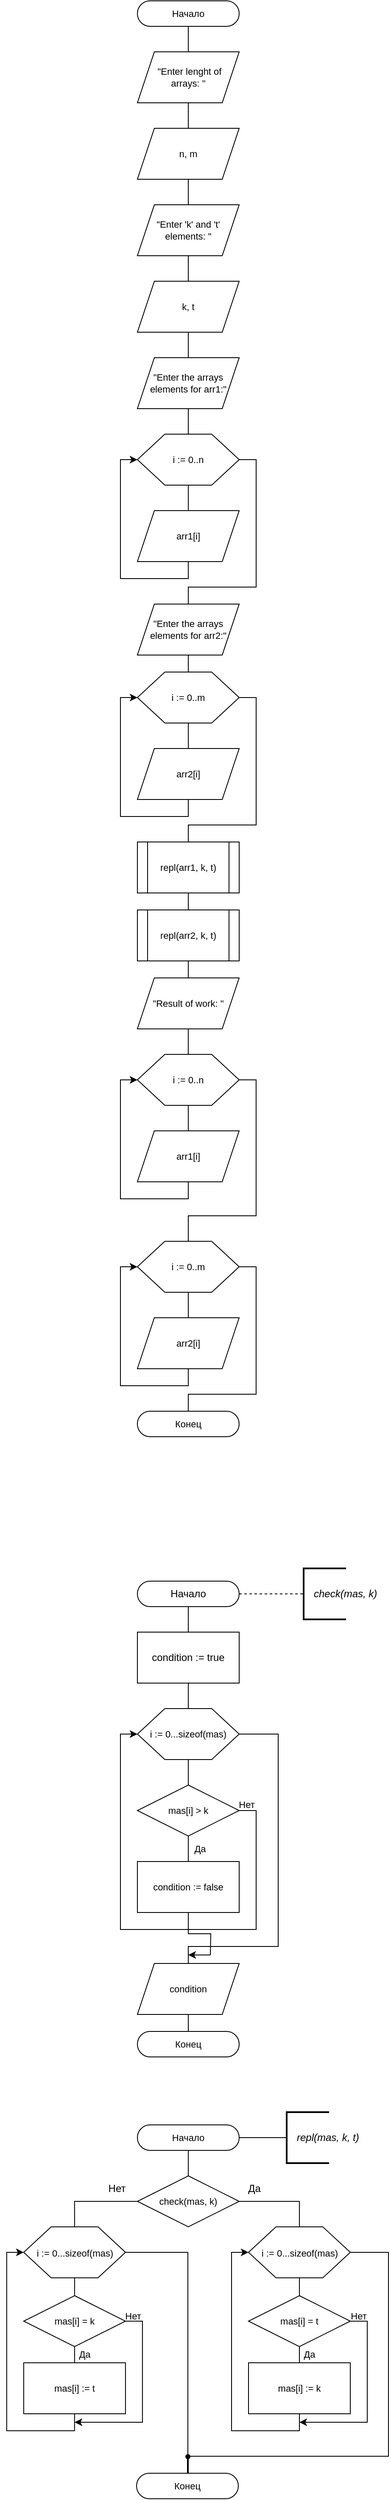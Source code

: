 <mxfile version="21.7.5" type="device">
  <diagram name="Страница — 1" id="Ix5shtWMHeWJ00N7MdSp">
    <mxGraphModel dx="2422" dy="-27" grid="1" gridSize="10" guides="1" tooltips="1" connect="1" arrows="1" fold="1" page="1" pageScale="1" pageWidth="827" pageHeight="1169" math="0" shadow="0">
      <root>
        <mxCell id="0" />
        <mxCell id="1" parent="0" />
        <mxCell id="z_stcrGyVzl1XkH-hhWS-84" style="edgeStyle=orthogonalEdgeStyle;shape=connector;rounded=0;orthogonalLoop=1;jettySize=auto;html=1;exitX=0.5;exitY=1;exitDx=0;exitDy=0;entryX=0.5;entryY=0;entryDx=0;entryDy=0;labelBackgroundColor=default;strokeColor=default;fontFamily=Helvetica;fontSize=11;fontColor=default;endArrow=none;endFill=0;" parent="1" source="z_stcrGyVzl1XkH-hhWS-82" target="z_stcrGyVzl1XkH-hhWS-83" edge="1">
          <mxGeometry relative="1" as="geometry" />
        </mxCell>
        <mxCell id="z_stcrGyVzl1XkH-hhWS-82" value="Начало" style="rounded=1;whiteSpace=wrap;html=1;arcSize=50;fontFamily=Helvetica;fontSize=11;fontColor=default;" parent="1" vertex="1">
          <mxGeometry x="354" y="1330" width="120" height="30" as="geometry" />
        </mxCell>
        <mxCell id="z_stcrGyVzl1XkH-hhWS-86" style="edgeStyle=orthogonalEdgeStyle;shape=connector;rounded=0;orthogonalLoop=1;jettySize=auto;html=1;exitX=0.5;exitY=1;exitDx=0;exitDy=0;entryX=0.5;entryY=0;entryDx=0;entryDy=0;labelBackgroundColor=default;strokeColor=default;fontFamily=Helvetica;fontSize=11;fontColor=default;endArrow=none;endFill=0;" parent="1" source="z_stcrGyVzl1XkH-hhWS-83" target="z_stcrGyVzl1XkH-hhWS-85" edge="1">
          <mxGeometry relative="1" as="geometry" />
        </mxCell>
        <mxCell id="z_stcrGyVzl1XkH-hhWS-83" value="&quot;Enter lenght of arrays: &quot;&amp;nbsp;" style="shape=parallelogram;perimeter=parallelogramPerimeter;whiteSpace=wrap;html=1;fixedSize=1;fontFamily=Helvetica;fontSize=11;fontColor=default;spacingLeft=15;spacingRight=12;" parent="1" vertex="1">
          <mxGeometry x="354" y="1390" width="120" height="60" as="geometry" />
        </mxCell>
        <mxCell id="z_stcrGyVzl1XkH-hhWS-88" style="edgeStyle=orthogonalEdgeStyle;shape=connector;rounded=0;orthogonalLoop=1;jettySize=auto;html=1;exitX=0.5;exitY=1;exitDx=0;exitDy=0;entryX=0.5;entryY=0;entryDx=0;entryDy=0;labelBackgroundColor=default;strokeColor=default;fontFamily=Helvetica;fontSize=11;fontColor=default;endArrow=none;endFill=0;" parent="1" source="z_stcrGyVzl1XkH-hhWS-85" target="z_stcrGyVzl1XkH-hhWS-87" edge="1">
          <mxGeometry relative="1" as="geometry" />
        </mxCell>
        <mxCell id="z_stcrGyVzl1XkH-hhWS-85" value="n, m" style="shape=parallelogram;perimeter=parallelogramPerimeter;whiteSpace=wrap;html=1;fixedSize=1;fontFamily=Helvetica;fontSize=11;fontColor=default;" parent="1" vertex="1">
          <mxGeometry x="354" y="1480" width="120" height="60" as="geometry" />
        </mxCell>
        <mxCell id="z_stcrGyVzl1XkH-hhWS-90" style="edgeStyle=orthogonalEdgeStyle;shape=connector;rounded=0;orthogonalLoop=1;jettySize=auto;html=1;exitX=0.5;exitY=1;exitDx=0;exitDy=0;entryX=0.5;entryY=0;entryDx=0;entryDy=0;labelBackgroundColor=default;strokeColor=default;fontFamily=Helvetica;fontSize=11;fontColor=default;endArrow=none;endFill=0;" parent="1" source="z_stcrGyVzl1XkH-hhWS-87" target="z_stcrGyVzl1XkH-hhWS-89" edge="1">
          <mxGeometry relative="1" as="geometry" />
        </mxCell>
        <mxCell id="z_stcrGyVzl1XkH-hhWS-87" value="&quot;Enter &#39;k&#39; and &#39;t&#39; elements: &quot;" style="shape=parallelogram;perimeter=parallelogramPerimeter;whiteSpace=wrap;html=1;fixedSize=1;fontFamily=Helvetica;fontSize=11;fontColor=default;" parent="1" vertex="1">
          <mxGeometry x="354" y="1570" width="120" height="60" as="geometry" />
        </mxCell>
        <mxCell id="z_stcrGyVzl1XkH-hhWS-92" style="edgeStyle=orthogonalEdgeStyle;shape=connector;rounded=0;orthogonalLoop=1;jettySize=auto;html=1;exitX=0.5;exitY=1;exitDx=0;exitDy=0;entryX=0.5;entryY=0;entryDx=0;entryDy=0;labelBackgroundColor=default;strokeColor=default;fontFamily=Helvetica;fontSize=11;fontColor=default;endArrow=none;endFill=0;" parent="1" source="z_stcrGyVzl1XkH-hhWS-89" target="z_stcrGyVzl1XkH-hhWS-91" edge="1">
          <mxGeometry relative="1" as="geometry" />
        </mxCell>
        <mxCell id="z_stcrGyVzl1XkH-hhWS-89" value="k, t" style="shape=parallelogram;perimeter=parallelogramPerimeter;whiteSpace=wrap;html=1;fixedSize=1;fontFamily=Helvetica;fontSize=11;fontColor=default;" parent="1" vertex="1">
          <mxGeometry x="354" y="1660" width="120" height="60" as="geometry" />
        </mxCell>
        <mxCell id="z_stcrGyVzl1XkH-hhWS-97" style="edgeStyle=orthogonalEdgeStyle;shape=connector;rounded=0;orthogonalLoop=1;jettySize=auto;html=1;exitX=0.5;exitY=1;exitDx=0;exitDy=0;entryX=0.5;entryY=0;entryDx=0;entryDy=0;labelBackgroundColor=default;strokeColor=default;fontFamily=Helvetica;fontSize=11;fontColor=default;endArrow=none;endFill=0;" parent="1" source="z_stcrGyVzl1XkH-hhWS-91" target="z_stcrGyVzl1XkH-hhWS-95" edge="1">
          <mxGeometry relative="1" as="geometry" />
        </mxCell>
        <mxCell id="z_stcrGyVzl1XkH-hhWS-91" value="&quot;Enter the arrays elements for arr1:&quot;" style="shape=parallelogram;perimeter=parallelogramPerimeter;whiteSpace=wrap;html=1;fixedSize=1;fontFamily=Helvetica;fontSize=11;fontColor=default;" parent="1" vertex="1">
          <mxGeometry x="354" y="1750" width="120" height="60" as="geometry" />
        </mxCell>
        <mxCell id="z_stcrGyVzl1XkH-hhWS-98" style="edgeStyle=orthogonalEdgeStyle;shape=connector;rounded=0;orthogonalLoop=1;jettySize=auto;html=1;exitX=0.5;exitY=1;exitDx=0;exitDy=0;labelBackgroundColor=default;strokeColor=default;fontFamily=Helvetica;fontSize=11;fontColor=default;endArrow=none;endFill=0;" parent="1" source="z_stcrGyVzl1XkH-hhWS-95" edge="1">
          <mxGeometry relative="1" as="geometry">
            <mxPoint x="414.095" y="1930" as="targetPoint" />
          </mxGeometry>
        </mxCell>
        <mxCell id="z_stcrGyVzl1XkH-hhWS-102" style="edgeStyle=orthogonalEdgeStyle;shape=connector;rounded=0;orthogonalLoop=1;jettySize=auto;html=1;exitX=1;exitY=0.5;exitDx=0;exitDy=0;entryX=0.5;entryY=0;entryDx=0;entryDy=0;labelBackgroundColor=default;strokeColor=default;fontFamily=Helvetica;fontSize=11;fontColor=default;endArrow=none;endFill=0;" parent="1" source="z_stcrGyVzl1XkH-hhWS-95" target="z_stcrGyVzl1XkH-hhWS-101" edge="1">
          <mxGeometry relative="1" as="geometry">
            <Array as="points">
              <mxPoint x="494" y="1870" />
              <mxPoint x="494" y="2020" />
              <mxPoint x="414" y="2020" />
            </Array>
          </mxGeometry>
        </mxCell>
        <mxCell id="z_stcrGyVzl1XkH-hhWS-95" value="" style="verticalLabelPosition=bottom;verticalAlign=top;html=1;shape=hexagon;perimeter=hexagonPerimeter2;arcSize=6;size=0.27;fontFamily=Helvetica;fontSize=11;fontColor=default;" parent="1" vertex="1">
          <mxGeometry x="354" y="1840" width="120" height="60" as="geometry" />
        </mxCell>
        <mxCell id="z_stcrGyVzl1XkH-hhWS-96" value="i := 0..n" style="text;html=1;strokeColor=none;fillColor=none;align=center;verticalAlign=middle;whiteSpace=wrap;rounded=0;fontSize=11;fontFamily=Helvetica;fontColor=default;" parent="1" vertex="1">
          <mxGeometry x="384" y="1855" width="60" height="30" as="geometry" />
        </mxCell>
        <mxCell id="z_stcrGyVzl1XkH-hhWS-100" style="edgeStyle=orthogonalEdgeStyle;shape=connector;rounded=0;orthogonalLoop=1;jettySize=auto;html=1;exitX=0.5;exitY=1;exitDx=0;exitDy=0;entryX=0;entryY=0.5;entryDx=0;entryDy=0;labelBackgroundColor=default;strokeColor=default;fontFamily=Helvetica;fontSize=11;fontColor=default;endArrow=classic;endFill=1;" parent="1" source="z_stcrGyVzl1XkH-hhWS-99" target="z_stcrGyVzl1XkH-hhWS-95" edge="1">
          <mxGeometry relative="1" as="geometry" />
        </mxCell>
        <mxCell id="z_stcrGyVzl1XkH-hhWS-99" value="arr1[i]" style="shape=parallelogram;perimeter=parallelogramPerimeter;whiteSpace=wrap;html=1;fixedSize=1;fontFamily=Helvetica;fontSize=11;fontColor=default;" parent="1" vertex="1">
          <mxGeometry x="354" y="1930" width="120" height="60" as="geometry" />
        </mxCell>
        <mxCell id="z_stcrGyVzl1XkH-hhWS-109" style="edgeStyle=orthogonalEdgeStyle;shape=connector;rounded=0;orthogonalLoop=1;jettySize=auto;html=1;exitX=0.5;exitY=1;exitDx=0;exitDy=0;entryX=0.5;entryY=0;entryDx=0;entryDy=0;labelBackgroundColor=default;strokeColor=default;fontFamily=Helvetica;fontSize=11;fontColor=default;endArrow=none;endFill=0;" parent="1" source="z_stcrGyVzl1XkH-hhWS-101" target="z_stcrGyVzl1XkH-hhWS-104" edge="1">
          <mxGeometry relative="1" as="geometry" />
        </mxCell>
        <mxCell id="z_stcrGyVzl1XkH-hhWS-101" value="&quot;Enter the arrays elements for arr2:&quot;" style="shape=parallelogram;perimeter=parallelogramPerimeter;whiteSpace=wrap;html=1;fixedSize=1;fontFamily=Helvetica;fontSize=11;fontColor=default;" parent="1" vertex="1">
          <mxGeometry x="354" y="2040" width="120" height="60" as="geometry" />
        </mxCell>
        <mxCell id="z_stcrGyVzl1XkH-hhWS-103" style="edgeStyle=orthogonalEdgeStyle;shape=connector;rounded=0;orthogonalLoop=1;jettySize=auto;html=1;exitX=0.5;exitY=1;exitDx=0;exitDy=0;labelBackgroundColor=default;strokeColor=default;fontFamily=Helvetica;fontSize=11;fontColor=default;endArrow=none;endFill=0;" parent="1" source="z_stcrGyVzl1XkH-hhWS-104" edge="1">
          <mxGeometry relative="1" as="geometry">
            <mxPoint x="414.095" y="2210" as="targetPoint" />
          </mxGeometry>
        </mxCell>
        <mxCell id="z_stcrGyVzl1XkH-hhWS-111" style="edgeStyle=orthogonalEdgeStyle;shape=connector;rounded=0;orthogonalLoop=1;jettySize=auto;html=1;exitX=1;exitY=0.5;exitDx=0;exitDy=0;entryX=0.5;entryY=0;entryDx=0;entryDy=0;labelBackgroundColor=default;strokeColor=default;fontFamily=Helvetica;fontSize=11;fontColor=default;endArrow=none;endFill=0;" parent="1" source="z_stcrGyVzl1XkH-hhWS-104" target="z_stcrGyVzl1XkH-hhWS-110" edge="1">
          <mxGeometry relative="1" as="geometry">
            <Array as="points">
              <mxPoint x="494" y="2150" />
              <mxPoint x="494" y="2300" />
              <mxPoint x="414" y="2300" />
            </Array>
          </mxGeometry>
        </mxCell>
        <mxCell id="z_stcrGyVzl1XkH-hhWS-104" value="" style="verticalLabelPosition=bottom;verticalAlign=top;html=1;shape=hexagon;perimeter=hexagonPerimeter2;arcSize=6;size=0.27;fontFamily=Helvetica;fontSize=11;fontColor=default;" parent="1" vertex="1">
          <mxGeometry x="354" y="2120" width="120" height="60" as="geometry" />
        </mxCell>
        <mxCell id="z_stcrGyVzl1XkH-hhWS-105" value="i := 0..m" style="text;html=1;strokeColor=none;fillColor=none;align=center;verticalAlign=middle;whiteSpace=wrap;rounded=0;fontSize=11;fontFamily=Helvetica;fontColor=default;" parent="1" vertex="1">
          <mxGeometry x="384" y="2135" width="60" height="30" as="geometry" />
        </mxCell>
        <mxCell id="z_stcrGyVzl1XkH-hhWS-106" style="edgeStyle=orthogonalEdgeStyle;shape=connector;rounded=0;orthogonalLoop=1;jettySize=auto;html=1;exitX=0.5;exitY=1;exitDx=0;exitDy=0;entryX=0;entryY=0.5;entryDx=0;entryDy=0;labelBackgroundColor=default;strokeColor=default;fontFamily=Helvetica;fontSize=11;fontColor=default;endArrow=classic;endFill=1;" parent="1" source="z_stcrGyVzl1XkH-hhWS-107" target="z_stcrGyVzl1XkH-hhWS-104" edge="1">
          <mxGeometry relative="1" as="geometry" />
        </mxCell>
        <mxCell id="z_stcrGyVzl1XkH-hhWS-107" value="arr2[i]" style="shape=parallelogram;perimeter=parallelogramPerimeter;whiteSpace=wrap;html=1;fixedSize=1;fontFamily=Helvetica;fontSize=11;fontColor=default;" parent="1" vertex="1">
          <mxGeometry x="354" y="2210" width="120" height="60" as="geometry" />
        </mxCell>
        <mxCell id="CgERSL1YGSRh4l4_7qoC-62" style="edgeStyle=orthogonalEdgeStyle;shape=connector;rounded=0;orthogonalLoop=1;jettySize=auto;html=1;exitX=0.5;exitY=1;exitDx=0;exitDy=0;entryX=0.5;entryY=0;entryDx=0;entryDy=0;labelBackgroundColor=default;strokeColor=default;fontFamily=Helvetica;fontSize=11;fontColor=default;endArrow=none;endFill=0;" parent="1" source="z_stcrGyVzl1XkH-hhWS-110" target="CgERSL1YGSRh4l4_7qoC-61" edge="1">
          <mxGeometry relative="1" as="geometry" />
        </mxCell>
        <mxCell id="z_stcrGyVzl1XkH-hhWS-110" value="repl(arr1, k, t)" style="shape=process;whiteSpace=wrap;html=1;backgroundOutline=1;fontFamily=Helvetica;fontSize=11;fontColor=default;" parent="1" vertex="1">
          <mxGeometry x="354" y="2320" width="120" height="60" as="geometry" />
        </mxCell>
        <mxCell id="z_stcrGyVzl1XkH-hhWS-133" style="edgeStyle=orthogonalEdgeStyle;shape=connector;rounded=0;orthogonalLoop=1;jettySize=auto;html=1;exitX=0.5;exitY=1;exitDx=0;exitDy=0;entryX=0.5;entryY=0;entryDx=0;entryDy=0;labelBackgroundColor=default;strokeColor=default;fontFamily=Helvetica;fontSize=11;fontColor=default;endArrow=none;endFill=0;" parent="1" source="z_stcrGyVzl1XkH-hhWS-112" target="z_stcrGyVzl1XkH-hhWS-129" edge="1">
          <mxGeometry relative="1" as="geometry" />
        </mxCell>
        <mxCell id="z_stcrGyVzl1XkH-hhWS-112" value="&quot;Result of work: &quot;" style="shape=parallelogram;perimeter=parallelogramPerimeter;whiteSpace=wrap;html=1;fixedSize=1;fontFamily=Helvetica;fontSize=11;fontColor=default;" parent="1" vertex="1">
          <mxGeometry x="353.96" y="2480" width="120" height="60" as="geometry" />
        </mxCell>
        <mxCell id="z_stcrGyVzl1XkH-hhWS-128" style="edgeStyle=orthogonalEdgeStyle;shape=connector;rounded=0;orthogonalLoop=1;jettySize=auto;html=1;exitX=0.5;exitY=1;exitDx=0;exitDy=0;labelBackgroundColor=default;strokeColor=default;fontFamily=Helvetica;fontSize=11;fontColor=default;endArrow=none;endFill=0;" parent="1" source="z_stcrGyVzl1XkH-hhWS-129" edge="1">
          <mxGeometry relative="1" as="geometry">
            <mxPoint x="414.055" y="2660" as="targetPoint" />
          </mxGeometry>
        </mxCell>
        <mxCell id="z_stcrGyVzl1XkH-hhWS-139" style="edgeStyle=orthogonalEdgeStyle;shape=connector;rounded=0;orthogonalLoop=1;jettySize=auto;html=1;exitX=1;exitY=0.5;exitDx=0;exitDy=0;entryX=0.5;entryY=0;entryDx=0;entryDy=0;labelBackgroundColor=default;strokeColor=default;fontFamily=Helvetica;fontSize=11;fontColor=default;endArrow=none;endFill=0;" parent="1" source="z_stcrGyVzl1XkH-hhWS-129" target="z_stcrGyVzl1XkH-hhWS-135" edge="1">
          <mxGeometry relative="1" as="geometry">
            <Array as="points">
              <mxPoint x="493.96" y="2600" />
              <mxPoint x="493.96" y="2760" />
              <mxPoint x="413.96" y="2760" />
            </Array>
          </mxGeometry>
        </mxCell>
        <mxCell id="z_stcrGyVzl1XkH-hhWS-129" value="" style="verticalLabelPosition=bottom;verticalAlign=top;html=1;shape=hexagon;perimeter=hexagonPerimeter2;arcSize=6;size=0.27;fontFamily=Helvetica;fontSize=11;fontColor=default;" parent="1" vertex="1">
          <mxGeometry x="353.96" y="2570" width="120" height="60" as="geometry" />
        </mxCell>
        <mxCell id="z_stcrGyVzl1XkH-hhWS-130" value="i := 0..n" style="text;html=1;strokeColor=none;fillColor=none;align=center;verticalAlign=middle;whiteSpace=wrap;rounded=0;fontSize=11;fontFamily=Helvetica;fontColor=default;" parent="1" vertex="1">
          <mxGeometry x="383.96" y="2585" width="60" height="30" as="geometry" />
        </mxCell>
        <mxCell id="z_stcrGyVzl1XkH-hhWS-131" style="edgeStyle=orthogonalEdgeStyle;shape=connector;rounded=0;orthogonalLoop=1;jettySize=auto;html=1;exitX=0.5;exitY=1;exitDx=0;exitDy=0;entryX=0;entryY=0.5;entryDx=0;entryDy=0;labelBackgroundColor=default;strokeColor=default;fontFamily=Helvetica;fontSize=11;fontColor=default;endArrow=classic;endFill=1;" parent="1" source="z_stcrGyVzl1XkH-hhWS-132" target="z_stcrGyVzl1XkH-hhWS-129" edge="1">
          <mxGeometry relative="1" as="geometry" />
        </mxCell>
        <mxCell id="z_stcrGyVzl1XkH-hhWS-132" value="arr1[i]" style="shape=parallelogram;perimeter=parallelogramPerimeter;whiteSpace=wrap;html=1;fixedSize=1;fontFamily=Helvetica;fontSize=11;fontColor=default;" parent="1" vertex="1">
          <mxGeometry x="353.96" y="2660" width="120" height="60" as="geometry" />
        </mxCell>
        <mxCell id="z_stcrGyVzl1XkH-hhWS-134" style="edgeStyle=orthogonalEdgeStyle;shape=connector;rounded=0;orthogonalLoop=1;jettySize=auto;html=1;exitX=0.5;exitY=1;exitDx=0;exitDy=0;labelBackgroundColor=default;strokeColor=default;fontFamily=Helvetica;fontSize=11;fontColor=default;endArrow=none;endFill=0;" parent="1" source="z_stcrGyVzl1XkH-hhWS-135" edge="1">
          <mxGeometry relative="1" as="geometry">
            <mxPoint x="414.055" y="2880" as="targetPoint" />
          </mxGeometry>
        </mxCell>
        <mxCell id="z_stcrGyVzl1XkH-hhWS-141" style="edgeStyle=orthogonalEdgeStyle;shape=connector;rounded=0;orthogonalLoop=1;jettySize=auto;html=1;exitX=1;exitY=0.5;exitDx=0;exitDy=0;entryX=0.5;entryY=0;entryDx=0;entryDy=0;labelBackgroundColor=default;strokeColor=default;fontFamily=Helvetica;fontSize=11;fontColor=default;endArrow=none;endFill=0;" parent="1" source="z_stcrGyVzl1XkH-hhWS-135" target="z_stcrGyVzl1XkH-hhWS-140" edge="1">
          <mxGeometry relative="1" as="geometry">
            <Array as="points">
              <mxPoint x="493.96" y="2820" />
              <mxPoint x="493.96" y="2970" />
              <mxPoint x="413.96" y="2970" />
            </Array>
          </mxGeometry>
        </mxCell>
        <mxCell id="z_stcrGyVzl1XkH-hhWS-135" value="" style="verticalLabelPosition=bottom;verticalAlign=top;html=1;shape=hexagon;perimeter=hexagonPerimeter2;arcSize=6;size=0.27;fontFamily=Helvetica;fontSize=11;fontColor=default;" parent="1" vertex="1">
          <mxGeometry x="353.96" y="2790" width="120" height="60" as="geometry" />
        </mxCell>
        <mxCell id="z_stcrGyVzl1XkH-hhWS-136" value="i := 0..m" style="text;html=1;strokeColor=none;fillColor=none;align=center;verticalAlign=middle;whiteSpace=wrap;rounded=0;fontSize=11;fontFamily=Helvetica;fontColor=default;" parent="1" vertex="1">
          <mxGeometry x="383.96" y="2805" width="60" height="30" as="geometry" />
        </mxCell>
        <mxCell id="z_stcrGyVzl1XkH-hhWS-137" style="edgeStyle=orthogonalEdgeStyle;shape=connector;rounded=0;orthogonalLoop=1;jettySize=auto;html=1;exitX=0.5;exitY=1;exitDx=0;exitDy=0;entryX=0;entryY=0.5;entryDx=0;entryDy=0;labelBackgroundColor=default;strokeColor=default;fontFamily=Helvetica;fontSize=11;fontColor=default;endArrow=classic;endFill=1;" parent="1" source="z_stcrGyVzl1XkH-hhWS-138" target="z_stcrGyVzl1XkH-hhWS-135" edge="1">
          <mxGeometry relative="1" as="geometry" />
        </mxCell>
        <mxCell id="z_stcrGyVzl1XkH-hhWS-138" value="arr2[i]" style="shape=parallelogram;perimeter=parallelogramPerimeter;whiteSpace=wrap;html=1;fixedSize=1;fontFamily=Helvetica;fontSize=11;fontColor=default;" parent="1" vertex="1">
          <mxGeometry x="353.96" y="2880" width="120" height="60" as="geometry" />
        </mxCell>
        <mxCell id="z_stcrGyVzl1XkH-hhWS-140" value="Конец" style="rounded=1;whiteSpace=wrap;html=1;arcSize=50;fontFamily=Helvetica;fontSize=11;fontColor=default;" parent="1" vertex="1">
          <mxGeometry x="353.96" y="2990" width="120" height="30" as="geometry" />
        </mxCell>
        <mxCell id="CgERSL1YGSRh4l4_7qoC-5" style="edgeStyle=orthogonalEdgeStyle;rounded=0;orthogonalLoop=1;jettySize=auto;html=1;exitX=1;exitY=0.5;exitDx=0;exitDy=0;entryX=0;entryY=0.5;entryDx=0;entryDy=0;entryPerimeter=0;endArrow=none;endFill=0;dashed=1;" parent="1" source="CgERSL1YGSRh4l4_7qoC-1" target="CgERSL1YGSRh4l4_7qoC-3" edge="1">
          <mxGeometry relative="1" as="geometry" />
        </mxCell>
        <mxCell id="CgERSL1YGSRh4l4_7qoC-9" style="edgeStyle=orthogonalEdgeStyle;rounded=0;orthogonalLoop=1;jettySize=auto;html=1;exitX=0.5;exitY=1;exitDx=0;exitDy=0;entryX=0.5;entryY=0;entryDx=0;entryDy=0;endArrow=none;endFill=0;" parent="1" source="CgERSL1YGSRh4l4_7qoC-1" target="CgERSL1YGSRh4l4_7qoC-8" edge="1">
          <mxGeometry relative="1" as="geometry" />
        </mxCell>
        <mxCell id="CgERSL1YGSRh4l4_7qoC-1" value="Начало" style="rounded=1;whiteSpace=wrap;html=1;arcSize=50;" parent="1" vertex="1">
          <mxGeometry x="354" y="3190" width="120" height="30" as="geometry" />
        </mxCell>
        <mxCell id="CgERSL1YGSRh4l4_7qoC-3" value="&lt;p style=&quot;text-indent: 36pt;&quot; class=&quot;MsoNormal&quot;&gt;&lt;i&gt;check(mas, k)&lt;/i&gt;&lt;/p&gt;" style="strokeWidth=2;html=1;shape=mxgraph.flowchart.annotation_1;align=left;pointerEvents=1;spacingLeft=-38;" parent="1" vertex="1">
          <mxGeometry x="550" y="3175" width="50" height="60" as="geometry" />
        </mxCell>
        <mxCell id="CgERSL1YGSRh4l4_7qoC-12" style="edgeStyle=orthogonalEdgeStyle;shape=connector;rounded=0;orthogonalLoop=1;jettySize=auto;html=1;exitX=0.5;exitY=1;exitDx=0;exitDy=0;entryX=0.5;entryY=0;entryDx=0;entryDy=0;labelBackgroundColor=default;strokeColor=default;fontFamily=Helvetica;fontSize=11;fontColor=default;endArrow=none;endFill=0;" parent="1" source="CgERSL1YGSRh4l4_7qoC-8" target="CgERSL1YGSRh4l4_7qoC-11" edge="1">
          <mxGeometry relative="1" as="geometry" />
        </mxCell>
        <mxCell id="CgERSL1YGSRh4l4_7qoC-8" value="condition := true" style="rounded=0;whiteSpace=wrap;html=1;" parent="1" vertex="1">
          <mxGeometry x="354" y="3250" width="120" height="60" as="geometry" />
        </mxCell>
        <mxCell id="CgERSL1YGSRh4l4_7qoC-15" style="edgeStyle=orthogonalEdgeStyle;shape=connector;rounded=0;orthogonalLoop=1;jettySize=auto;html=1;exitX=0.5;exitY=1;exitDx=0;exitDy=0;entryX=0.5;entryY=0;entryDx=0;entryDy=0;labelBackgroundColor=default;strokeColor=default;fontFamily=Helvetica;fontSize=11;fontColor=default;endArrow=none;endFill=0;" parent="1" source="CgERSL1YGSRh4l4_7qoC-11" target="CgERSL1YGSRh4l4_7qoC-14" edge="1">
          <mxGeometry relative="1" as="geometry" />
        </mxCell>
        <mxCell id="CgERSL1YGSRh4l4_7qoC-22" style="edgeStyle=orthogonalEdgeStyle;shape=connector;rounded=0;orthogonalLoop=1;jettySize=auto;html=1;exitX=1;exitY=0.5;exitDx=0;exitDy=0;entryX=0.5;entryY=0;entryDx=0;entryDy=0;labelBackgroundColor=default;strokeColor=default;fontFamily=Helvetica;fontSize=11;fontColor=default;endArrow=none;endFill=0;" parent="1" source="CgERSL1YGSRh4l4_7qoC-11" target="CgERSL1YGSRh4l4_7qoC-21" edge="1">
          <mxGeometry relative="1" as="geometry">
            <Array as="points">
              <mxPoint x="520" y="3370" />
              <mxPoint x="520" y="3620" />
              <mxPoint x="414" y="3620" />
            </Array>
          </mxGeometry>
        </mxCell>
        <mxCell id="CgERSL1YGSRh4l4_7qoC-11" value="" style="verticalLabelPosition=bottom;verticalAlign=top;html=1;shape=hexagon;perimeter=hexagonPerimeter2;arcSize=6;size=0.27;fontFamily=Helvetica;fontSize=11;fontColor=default;" parent="1" vertex="1">
          <mxGeometry x="354" y="3340" width="120" height="60" as="geometry" />
        </mxCell>
        <mxCell id="CgERSL1YGSRh4l4_7qoC-13" value="i := 0...sizeof(mas)" style="text;html=1;strokeColor=none;fillColor=none;align=center;verticalAlign=middle;whiteSpace=wrap;rounded=0;fontSize=11;fontFamily=Helvetica;fontColor=default;" parent="1" vertex="1">
          <mxGeometry x="366" y="3355" width="96" height="30" as="geometry" />
        </mxCell>
        <mxCell id="CgERSL1YGSRh4l4_7qoC-17" style="edgeStyle=orthogonalEdgeStyle;shape=connector;rounded=0;orthogonalLoop=1;jettySize=auto;html=1;exitX=0.5;exitY=1;exitDx=0;exitDy=0;entryX=0.5;entryY=0;entryDx=0;entryDy=0;labelBackgroundColor=default;strokeColor=default;fontFamily=Helvetica;fontSize=11;fontColor=default;endArrow=none;endFill=0;" parent="1" source="CgERSL1YGSRh4l4_7qoC-14" target="CgERSL1YGSRh4l4_7qoC-16" edge="1">
          <mxGeometry relative="1" as="geometry" />
        </mxCell>
        <mxCell id="CgERSL1YGSRh4l4_7qoC-19" style="edgeStyle=orthogonalEdgeStyle;shape=connector;rounded=0;orthogonalLoop=1;jettySize=auto;html=1;exitX=1;exitY=0.5;exitDx=0;exitDy=0;entryX=0;entryY=0.5;entryDx=0;entryDy=0;labelBackgroundColor=default;strokeColor=default;fontFamily=Helvetica;fontSize=11;fontColor=default;endArrow=classic;endFill=1;" parent="1" source="CgERSL1YGSRh4l4_7qoC-14" target="CgERSL1YGSRh4l4_7qoC-11" edge="1">
          <mxGeometry relative="1" as="geometry">
            <Array as="points">
              <mxPoint x="494" y="3460" />
              <mxPoint x="494" y="3600" />
              <mxPoint x="334" y="3600" />
              <mxPoint x="334" y="3370" />
            </Array>
          </mxGeometry>
        </mxCell>
        <mxCell id="CgERSL1YGSRh4l4_7qoC-14" value="mas[i] &amp;gt; k" style="rhombus;whiteSpace=wrap;html=1;fontFamily=Helvetica;fontSize=11;fontColor=default;" parent="1" vertex="1">
          <mxGeometry x="354" y="3430" width="120" height="60" as="geometry" />
        </mxCell>
        <mxCell id="CgERSL1YGSRh4l4_7qoC-23" style="edgeStyle=orthogonalEdgeStyle;shape=connector;rounded=0;orthogonalLoop=1;jettySize=auto;html=1;exitX=0.5;exitY=1;exitDx=0;exitDy=0;labelBackgroundColor=default;strokeColor=default;fontFamily=Helvetica;fontSize=11;fontColor=default;endArrow=none;endFill=0;" parent="1" source="CgERSL1YGSRh4l4_7qoC-16" edge="1">
          <mxGeometry relative="1" as="geometry">
            <mxPoint x="440" y="3630" as="targetPoint" />
          </mxGeometry>
        </mxCell>
        <mxCell id="CgERSL1YGSRh4l4_7qoC-16" value="condition := false" style="rounded=0;whiteSpace=wrap;html=1;fontFamily=Helvetica;fontSize=11;fontColor=default;" parent="1" vertex="1">
          <mxGeometry x="354" y="3520" width="120" height="60" as="geometry" />
        </mxCell>
        <mxCell id="CgERSL1YGSRh4l4_7qoC-18" value="Да" style="text;html=1;strokeColor=none;fillColor=none;align=center;verticalAlign=middle;whiteSpace=wrap;rounded=0;fontSize=11;fontFamily=Helvetica;fontColor=default;" parent="1" vertex="1">
          <mxGeometry x="398" y="3490" width="60" height="30" as="geometry" />
        </mxCell>
        <mxCell id="CgERSL1YGSRh4l4_7qoC-20" value="Нет" style="text;html=1;strokeColor=none;fillColor=none;align=center;verticalAlign=middle;whiteSpace=wrap;rounded=0;fontSize=11;fontFamily=Helvetica;fontColor=default;" parent="1" vertex="1">
          <mxGeometry x="453" y="3438" width="60" height="30" as="geometry" />
        </mxCell>
        <mxCell id="CgERSL1YGSRh4l4_7qoC-26" style="edgeStyle=orthogonalEdgeStyle;shape=connector;rounded=0;orthogonalLoop=1;jettySize=auto;html=1;exitX=0.5;exitY=1;exitDx=0;exitDy=0;entryX=0.5;entryY=0;entryDx=0;entryDy=0;labelBackgroundColor=default;strokeColor=default;fontFamily=Helvetica;fontSize=11;fontColor=default;endArrow=none;endFill=0;" parent="1" source="CgERSL1YGSRh4l4_7qoC-21" target="CgERSL1YGSRh4l4_7qoC-25" edge="1">
          <mxGeometry relative="1" as="geometry" />
        </mxCell>
        <mxCell id="CgERSL1YGSRh4l4_7qoC-21" value="condition" style="shape=parallelogram;perimeter=parallelogramPerimeter;whiteSpace=wrap;html=1;fixedSize=1;fontFamily=Helvetica;fontSize=11;fontColor=default;" parent="1" vertex="1">
          <mxGeometry x="354" y="3640" width="120" height="60" as="geometry" />
        </mxCell>
        <mxCell id="CgERSL1YGSRh4l4_7qoC-24" value="" style="endArrow=classic;html=1;rounded=0;labelBackgroundColor=default;strokeColor=default;fontFamily=Helvetica;fontSize=11;fontColor=default;shape=connector;" parent="1" edge="1">
          <mxGeometry width="50" height="50" relative="1" as="geometry">
            <mxPoint x="440" y="3630" as="sourcePoint" />
            <mxPoint x="414" y="3630" as="targetPoint" />
          </mxGeometry>
        </mxCell>
        <mxCell id="CgERSL1YGSRh4l4_7qoC-25" value="Конец" style="rounded=1;whiteSpace=wrap;html=1;arcSize=50;fontFamily=Helvetica;fontSize=11;fontColor=default;" parent="1" vertex="1">
          <mxGeometry x="354" y="3720" width="120" height="30" as="geometry" />
        </mxCell>
        <mxCell id="CgERSL1YGSRh4l4_7qoC-29" style="edgeStyle=orthogonalEdgeStyle;shape=connector;rounded=0;orthogonalLoop=1;jettySize=auto;html=1;exitX=1;exitY=0.5;exitDx=0;exitDy=0;entryX=0;entryY=0.5;entryDx=0;entryDy=0;entryPerimeter=0;labelBackgroundColor=default;strokeColor=default;fontFamily=Helvetica;fontSize=11;fontColor=default;endArrow=none;endFill=0;" parent="1" source="CgERSL1YGSRh4l4_7qoC-27" target="CgERSL1YGSRh4l4_7qoC-28" edge="1">
          <mxGeometry relative="1" as="geometry" />
        </mxCell>
        <mxCell id="CgERSL1YGSRh4l4_7qoC-35" style="edgeStyle=orthogonalEdgeStyle;shape=connector;rounded=0;orthogonalLoop=1;jettySize=auto;html=1;exitX=0.5;exitY=1;exitDx=0;exitDy=0;entryX=0.5;entryY=0;entryDx=0;entryDy=0;labelBackgroundColor=default;strokeColor=default;fontFamily=Helvetica;fontSize=11;fontColor=default;endArrow=none;endFill=0;" parent="1" source="CgERSL1YGSRh4l4_7qoC-27" target="CgERSL1YGSRh4l4_7qoC-34" edge="1">
          <mxGeometry relative="1" as="geometry" />
        </mxCell>
        <mxCell id="CgERSL1YGSRh4l4_7qoC-27" value="Начало" style="rounded=1;whiteSpace=wrap;html=1;arcSize=50;fontFamily=Helvetica;fontSize=11;fontColor=default;" parent="1" vertex="1">
          <mxGeometry x="354" y="3830" width="120" height="30" as="geometry" />
        </mxCell>
        <mxCell id="CgERSL1YGSRh4l4_7qoC-28" value="&lt;p style=&quot;text-indent: 36pt;&quot; class=&quot;MsoNormal&quot;&gt;&lt;i&gt;repl(mas, k, t)&lt;/i&gt;&lt;br&gt;&lt;/p&gt;" style="strokeWidth=2;html=1;shape=mxgraph.flowchart.annotation_1;align=left;pointerEvents=1;spacingLeft=-38;" parent="1" vertex="1">
          <mxGeometry x="530" y="3815" width="50" height="60" as="geometry" />
        </mxCell>
        <mxCell id="CgERSL1YGSRh4l4_7qoC-37" style="edgeStyle=orthogonalEdgeStyle;shape=connector;rounded=0;orthogonalLoop=1;jettySize=auto;html=1;exitX=1;exitY=0.5;exitDx=0;exitDy=0;entryX=0.5;entryY=0;entryDx=0;entryDy=0;labelBackgroundColor=default;strokeColor=default;fontFamily=Helvetica;fontSize=11;fontColor=default;endArrow=none;endFill=0;" parent="1" source="CgERSL1YGSRh4l4_7qoC-34" target="CgERSL1YGSRh4l4_7qoC-36" edge="1">
          <mxGeometry relative="1" as="geometry" />
        </mxCell>
        <mxCell id="CgERSL1YGSRh4l4_7qoC-39" style="edgeStyle=orthogonalEdgeStyle;shape=connector;rounded=0;orthogonalLoop=1;jettySize=auto;html=1;exitX=0;exitY=0.5;exitDx=0;exitDy=0;entryX=0.5;entryY=0;entryDx=0;entryDy=0;labelBackgroundColor=default;strokeColor=default;fontFamily=Helvetica;fontSize=11;fontColor=default;endArrow=none;endFill=0;" parent="1" source="CgERSL1YGSRh4l4_7qoC-34" target="CgERSL1YGSRh4l4_7qoC-38" edge="1">
          <mxGeometry relative="1" as="geometry" />
        </mxCell>
        <mxCell id="CgERSL1YGSRh4l4_7qoC-34" value="check(mas, k)" style="rhombus;whiteSpace=wrap;html=1;fontFamily=Helvetica;fontSize=11;fontColor=default;" parent="1" vertex="1">
          <mxGeometry x="354.0" y="3890" width="120" height="60" as="geometry" />
        </mxCell>
        <mxCell id="CgERSL1YGSRh4l4_7qoC-55" style="edgeStyle=orthogonalEdgeStyle;shape=connector;rounded=0;orthogonalLoop=1;jettySize=auto;html=1;exitX=0.5;exitY=1;exitDx=0;exitDy=0;entryX=0.5;entryY=0;entryDx=0;entryDy=0;labelBackgroundColor=default;strokeColor=default;fontFamily=Helvetica;fontSize=11;fontColor=default;endArrow=none;endFill=0;" parent="1" source="CgERSL1YGSRh4l4_7qoC-36" target="CgERSL1YGSRh4l4_7qoC-51" edge="1">
          <mxGeometry relative="1" as="geometry" />
        </mxCell>
        <mxCell id="CgERSL1YGSRh4l4_7qoC-60" style="edgeStyle=orthogonalEdgeStyle;shape=connector;rounded=0;orthogonalLoop=1;jettySize=auto;html=1;exitX=1;exitY=0.5;exitDx=0;exitDy=0;entryX=0.5;entryY=0;entryDx=0;entryDy=0;labelBackgroundColor=default;strokeColor=default;fontFamily=Helvetica;fontSize=11;fontColor=default;endArrow=none;endFill=0;" parent="1" source="CgERSL1YGSRh4l4_7qoC-36" target="CgERSL1YGSRh4l4_7qoC-57" edge="1">
          <mxGeometry relative="1" as="geometry">
            <Array as="points">
              <mxPoint x="650" y="3980" />
              <mxPoint x="650" y="4220" />
              <mxPoint x="414" y="4220" />
            </Array>
          </mxGeometry>
        </mxCell>
        <mxCell id="CgERSL1YGSRh4l4_7qoC-36" value="&lt;br&gt;i := 0...sizeof(mas)" style="verticalLabelPosition=bottom;verticalAlign=top;html=1;shape=hexagon;perimeter=hexagonPerimeter2;arcSize=6;size=0.27;fontFamily=Helvetica;fontSize=11;fontColor=default;spacingTop=-55;" parent="1" vertex="1">
          <mxGeometry x="485" y="3950" width="120" height="60" as="geometry" />
        </mxCell>
        <mxCell id="CgERSL1YGSRh4l4_7qoC-41" style="edgeStyle=orthogonalEdgeStyle;shape=connector;rounded=0;orthogonalLoop=1;jettySize=auto;html=1;exitX=0.5;exitY=1;exitDx=0;exitDy=0;entryX=0.5;entryY=0;entryDx=0;entryDy=0;labelBackgroundColor=default;strokeColor=default;fontFamily=Helvetica;fontSize=11;fontColor=default;endArrow=none;endFill=0;" parent="1" source="CgERSL1YGSRh4l4_7qoC-38" target="CgERSL1YGSRh4l4_7qoC-40" edge="1">
          <mxGeometry relative="1" as="geometry" />
        </mxCell>
        <mxCell id="CgERSL1YGSRh4l4_7qoC-58" style="edgeStyle=orthogonalEdgeStyle;shape=connector;rounded=0;orthogonalLoop=1;jettySize=auto;html=1;exitX=1;exitY=0.5;exitDx=0;exitDy=0;entryX=0.5;entryY=0;entryDx=0;entryDy=0;labelBackgroundColor=default;strokeColor=default;fontFamily=Helvetica;fontSize=11;fontColor=default;endArrow=none;endFill=0;" parent="1" source="0KO7_jwDZ9NpsMPtrO5t-3" target="CgERSL1YGSRh4l4_7qoC-57" edge="1">
          <mxGeometry relative="1" as="geometry" />
        </mxCell>
        <mxCell id="CgERSL1YGSRh4l4_7qoC-38" value="&lt;br&gt;i := 0...sizeof(mas)" style="verticalLabelPosition=bottom;verticalAlign=top;html=1;shape=hexagon;perimeter=hexagonPerimeter2;arcSize=6;size=0.27;fontFamily=Helvetica;fontSize=11;fontColor=default;spacingTop=-55;" parent="1" vertex="1">
          <mxGeometry x="219.94" y="3950" width="120" height="60" as="geometry" />
        </mxCell>
        <mxCell id="CgERSL1YGSRh4l4_7qoC-43" style="edgeStyle=orthogonalEdgeStyle;shape=connector;rounded=0;orthogonalLoop=1;jettySize=auto;html=1;exitX=0.5;exitY=1;exitDx=0;exitDy=0;entryX=0.5;entryY=0;entryDx=0;entryDy=0;labelBackgroundColor=default;strokeColor=default;fontFamily=Helvetica;fontSize=11;fontColor=default;endArrow=none;endFill=0;" parent="1" source="CgERSL1YGSRh4l4_7qoC-40" target="CgERSL1YGSRh4l4_7qoC-42" edge="1">
          <mxGeometry relative="1" as="geometry" />
        </mxCell>
        <mxCell id="CgERSL1YGSRh4l4_7qoC-46" style="edgeStyle=orthogonalEdgeStyle;shape=connector;rounded=0;orthogonalLoop=1;jettySize=auto;html=1;exitX=1;exitY=0.5;exitDx=0;exitDy=0;labelBackgroundColor=default;strokeColor=default;fontFamily=Helvetica;fontSize=11;fontColor=default;endArrow=classic;endFill=1;" parent="1" source="CgERSL1YGSRh4l4_7qoC-40" edge="1">
          <mxGeometry relative="1" as="geometry">
            <mxPoint x="279.94" y="4180" as="targetPoint" />
            <Array as="points">
              <mxPoint x="359.94" y="4061" />
              <mxPoint x="359.94" y="4180" />
            </Array>
          </mxGeometry>
        </mxCell>
        <mxCell id="CgERSL1YGSRh4l4_7qoC-40" value="mas[i] = k" style="rhombus;whiteSpace=wrap;html=1;fontFamily=Helvetica;fontSize=11;fontColor=default;" parent="1" vertex="1">
          <mxGeometry x="219.94" y="4031" width="120" height="60" as="geometry" />
        </mxCell>
        <mxCell id="CgERSL1YGSRh4l4_7qoC-45" style="edgeStyle=orthogonalEdgeStyle;shape=connector;rounded=0;orthogonalLoop=1;jettySize=auto;html=1;exitX=0.5;exitY=1;exitDx=0;exitDy=0;entryX=0;entryY=0.5;entryDx=0;entryDy=0;labelBackgroundColor=default;strokeColor=default;fontFamily=Helvetica;fontSize=11;fontColor=default;endArrow=classic;endFill=1;" parent="1" source="CgERSL1YGSRh4l4_7qoC-42" target="CgERSL1YGSRh4l4_7qoC-38" edge="1">
          <mxGeometry relative="1" as="geometry" />
        </mxCell>
        <mxCell id="CgERSL1YGSRh4l4_7qoC-42" value="mas[i] := t" style="rounded=0;whiteSpace=wrap;html=1;fontFamily=Helvetica;fontSize=11;fontColor=default;" parent="1" vertex="1">
          <mxGeometry x="219.94" y="4110" width="120" height="60" as="geometry" />
        </mxCell>
        <mxCell id="CgERSL1YGSRh4l4_7qoC-47" value="Нет" style="text;html=1;strokeColor=none;fillColor=none;align=center;verticalAlign=middle;whiteSpace=wrap;rounded=0;fontSize=11;fontFamily=Helvetica;fontColor=default;" parent="1" vertex="1">
          <mxGeometry x="318.94" y="4040" width="60" height="30" as="geometry" />
        </mxCell>
        <mxCell id="CgERSL1YGSRh4l4_7qoC-48" value="Да" style="text;html=1;strokeColor=none;fillColor=none;align=center;verticalAlign=middle;whiteSpace=wrap;rounded=0;fontSize=11;fontFamily=Helvetica;fontColor=default;" parent="1" vertex="1">
          <mxGeometry x="261.94" y="4085" width="60" height="30" as="geometry" />
        </mxCell>
        <mxCell id="CgERSL1YGSRh4l4_7qoC-49" style="edgeStyle=orthogonalEdgeStyle;shape=connector;rounded=0;orthogonalLoop=1;jettySize=auto;html=1;exitX=0.5;exitY=1;exitDx=0;exitDy=0;entryX=0.5;entryY=0;entryDx=0;entryDy=0;labelBackgroundColor=default;strokeColor=default;fontFamily=Helvetica;fontSize=11;fontColor=default;endArrow=none;endFill=0;" parent="1" source="CgERSL1YGSRh4l4_7qoC-51" target="CgERSL1YGSRh4l4_7qoC-52" edge="1">
          <mxGeometry relative="1" as="geometry" />
        </mxCell>
        <mxCell id="CgERSL1YGSRh4l4_7qoC-50" style="edgeStyle=orthogonalEdgeStyle;shape=connector;rounded=0;orthogonalLoop=1;jettySize=auto;html=1;exitX=1;exitY=0.5;exitDx=0;exitDy=0;labelBackgroundColor=default;strokeColor=default;fontFamily=Helvetica;fontSize=11;fontColor=default;endArrow=classic;endFill=1;" parent="1" source="CgERSL1YGSRh4l4_7qoC-51" edge="1">
          <mxGeometry relative="1" as="geometry">
            <mxPoint x="545" y="4180" as="targetPoint" />
            <Array as="points">
              <mxPoint x="625" y="4061" />
              <mxPoint x="625" y="4180" />
            </Array>
          </mxGeometry>
        </mxCell>
        <mxCell id="CgERSL1YGSRh4l4_7qoC-51" value="mas[i] = t" style="rhombus;whiteSpace=wrap;html=1;fontFamily=Helvetica;fontSize=11;fontColor=default;" parent="1" vertex="1">
          <mxGeometry x="485" y="4031" width="120" height="60" as="geometry" />
        </mxCell>
        <mxCell id="CgERSL1YGSRh4l4_7qoC-56" style="edgeStyle=orthogonalEdgeStyle;shape=connector;rounded=0;orthogonalLoop=1;jettySize=auto;html=1;exitX=0.5;exitY=1;exitDx=0;exitDy=0;entryX=0;entryY=0.5;entryDx=0;entryDy=0;labelBackgroundColor=default;strokeColor=default;fontFamily=Helvetica;fontSize=11;fontColor=default;endArrow=classic;endFill=1;" parent="1" source="CgERSL1YGSRh4l4_7qoC-52" target="CgERSL1YGSRh4l4_7qoC-36" edge="1">
          <mxGeometry relative="1" as="geometry" />
        </mxCell>
        <mxCell id="CgERSL1YGSRh4l4_7qoC-52" value="mas[i] := k" style="rounded=0;whiteSpace=wrap;html=1;fontFamily=Helvetica;fontSize=11;fontColor=default;" parent="1" vertex="1">
          <mxGeometry x="485" y="4110" width="120" height="60" as="geometry" />
        </mxCell>
        <mxCell id="CgERSL1YGSRh4l4_7qoC-53" value="Нет" style="text;html=1;strokeColor=none;fillColor=none;align=center;verticalAlign=middle;whiteSpace=wrap;rounded=0;fontSize=11;fontFamily=Helvetica;fontColor=default;" parent="1" vertex="1">
          <mxGeometry x="585" y="4040" width="60" height="30" as="geometry" />
        </mxCell>
        <mxCell id="CgERSL1YGSRh4l4_7qoC-54" value="Да" style="text;html=1;strokeColor=none;fillColor=none;align=center;verticalAlign=middle;whiteSpace=wrap;rounded=0;fontSize=11;fontFamily=Helvetica;fontColor=default;" parent="1" vertex="1">
          <mxGeometry x="527" y="4085" width="60" height="30" as="geometry" />
        </mxCell>
        <mxCell id="CgERSL1YGSRh4l4_7qoC-57" value="Конец" style="rounded=1;whiteSpace=wrap;html=1;arcSize=50;fontFamily=Helvetica;fontSize=11;fontColor=default;" parent="1" vertex="1">
          <mxGeometry x="353" y="4240" width="120" height="30" as="geometry" />
        </mxCell>
        <mxCell id="CgERSL1YGSRh4l4_7qoC-65" style="edgeStyle=orthogonalEdgeStyle;shape=connector;rounded=0;orthogonalLoop=1;jettySize=auto;html=1;exitX=0.5;exitY=1;exitDx=0;exitDy=0;entryX=0.5;entryY=0;entryDx=0;entryDy=0;labelBackgroundColor=default;strokeColor=default;fontFamily=Helvetica;fontSize=11;fontColor=default;endArrow=none;endFill=0;" parent="1" source="CgERSL1YGSRh4l4_7qoC-61" target="z_stcrGyVzl1XkH-hhWS-112" edge="1">
          <mxGeometry relative="1" as="geometry" />
        </mxCell>
        <mxCell id="CgERSL1YGSRh4l4_7qoC-61" value="repl(arr2, k, t)" style="shape=process;whiteSpace=wrap;html=1;backgroundOutline=1;fontFamily=Helvetica;fontSize=11;fontColor=default;" parent="1" vertex="1">
          <mxGeometry x="354" y="2400" width="120" height="60" as="geometry" />
        </mxCell>
        <mxCell id="0KO7_jwDZ9NpsMPtrO5t-1" value="Да" style="text;html=1;strokeColor=none;fillColor=none;align=center;verticalAlign=middle;whiteSpace=wrap;rounded=0;" vertex="1" parent="1">
          <mxGeometry x="462" y="3890" width="60" height="30" as="geometry" />
        </mxCell>
        <mxCell id="0KO7_jwDZ9NpsMPtrO5t-2" value="Нет" style="text;html=1;strokeColor=none;fillColor=none;align=center;verticalAlign=middle;whiteSpace=wrap;rounded=0;" vertex="1" parent="1">
          <mxGeometry x="300" y="3890" width="60" height="30" as="geometry" />
        </mxCell>
        <mxCell id="0KO7_jwDZ9NpsMPtrO5t-4" value="" style="edgeStyle=orthogonalEdgeStyle;shape=connector;rounded=0;orthogonalLoop=1;jettySize=auto;html=1;exitX=1;exitY=0.5;exitDx=0;exitDy=0;entryX=0.5;entryY=0;entryDx=0;entryDy=0;labelBackgroundColor=default;strokeColor=default;fontFamily=Helvetica;fontSize=11;fontColor=default;endArrow=none;endFill=0;" edge="1" parent="1" source="CgERSL1YGSRh4l4_7qoC-38" target="0KO7_jwDZ9NpsMPtrO5t-3">
          <mxGeometry relative="1" as="geometry">
            <mxPoint x="340" y="3980" as="sourcePoint" />
            <mxPoint x="413" y="4240" as="targetPoint" />
          </mxGeometry>
        </mxCell>
        <mxCell id="0KO7_jwDZ9NpsMPtrO5t-3" value="" style="ellipse;whiteSpace=wrap;html=1;fillStyle=auto;fillColor=#000000;" vertex="1" parent="1">
          <mxGeometry x="411" y="4218" width="5" height="5" as="geometry" />
        </mxCell>
      </root>
    </mxGraphModel>
  </diagram>
</mxfile>
